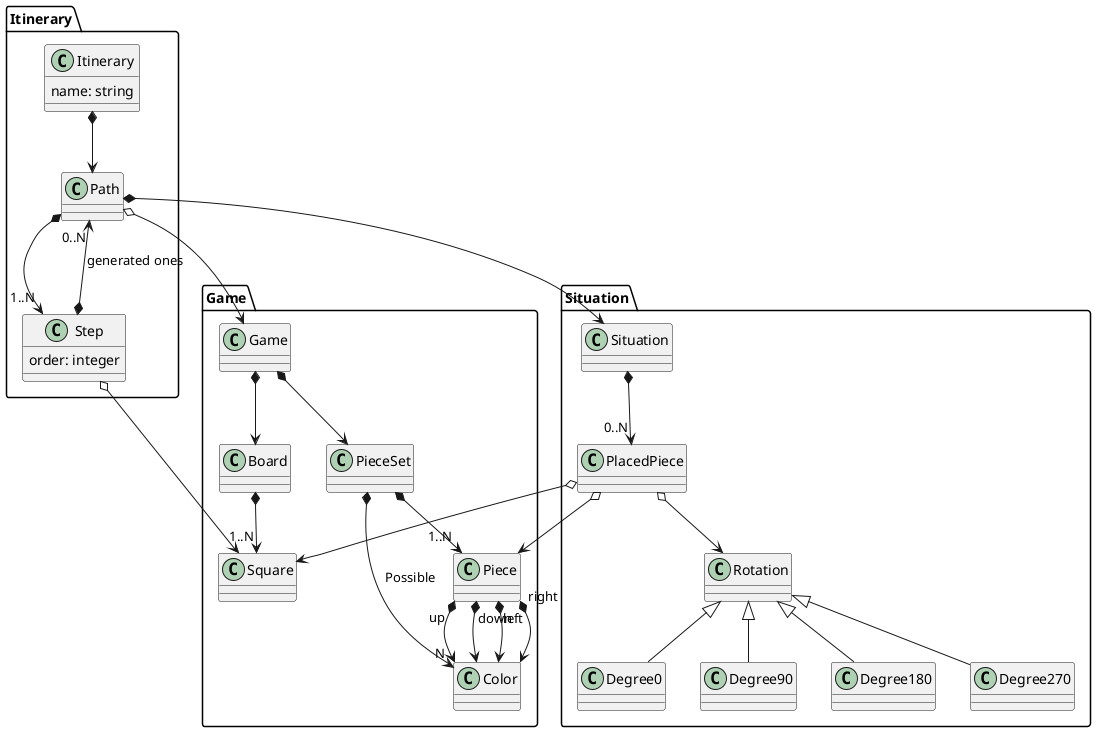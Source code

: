 @startuml
package Game{
    class Game
    class Board
    class Square
    class PieceSet
    class Piece
    class Color

    Game *--> Board
    Game *--> PieceSet
    Board *--> "1..N" Square
    PieceSet *--> "N" Color: Possible
    Piece "up" *--> Color
    Piece "down" *--> Color
    Piece "left" *--> Color
    Piece "right" *--> Color
    PieceSet *--> "1..N" Piece
}
package Situation {
    class Situation
    class PlacedPiece
    class Rotation

    PlacedPiece o--> Rotation
    Situation *--> "0..N" PlacedPiece
    Rotation <|-- Degree0
    Rotation <|-- Degree90
    Rotation <|-- Degree180
    Rotation <|-- Degree270
}
package Itinerary {
    class Itinerary {
        name: string
    }
    class Path
    class Step {
        order: integer
    }

    Path *--> "1..N" Step
    Itinerary *--> Path
    Step *--> "0..N" Path : "generated ones"
}
Path o--> Game.Game
Path *--> Situation.Situation
PlacedPiece o--> Square
PlacedPiece o--> Piece
Step o--> Square
@enduml